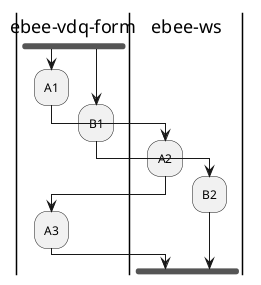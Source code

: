 {
  "sha1": "gxrvpabgzeksgy6xdy6opha54ytifkr",
  "insertion": {
    "when": "2024-06-01T09:03:08.506Z",
    "user": "plantuml@gmail.com"
  }
}
@startuml

|ebee-vdq-form|
fork
|ebee-vdq-form|
:A1;
|ebee-ws|
:A2;
|ebee-vdq-form|
:A3;
Fork again
|ebee-vdq-form|
:B1;
|ebee-ws|
:B2;
End fork

@enduml
